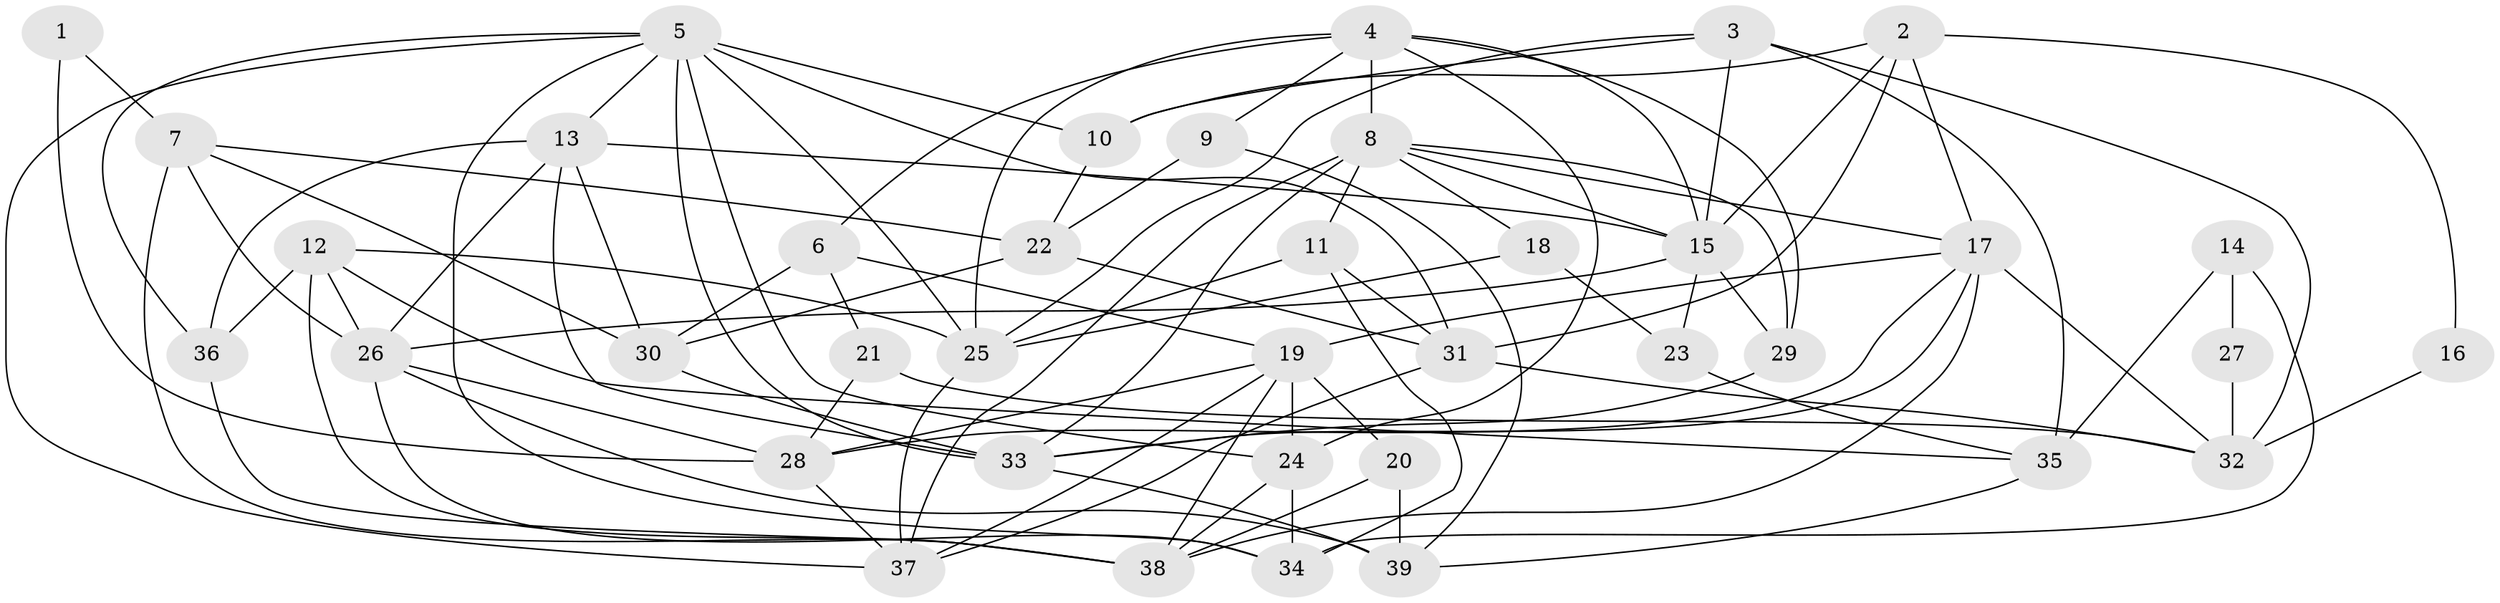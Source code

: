 // original degree distribution, {7: 0.06493506493506493, 5: 0.18181818181818182, 4: 0.2727272727272727, 2: 0.12987012987012986, 3: 0.2727272727272727, 6: 0.07792207792207792}
// Generated by graph-tools (version 1.1) at 2025/02/03/09/25 03:02:00]
// undirected, 39 vertices, 99 edges
graph export_dot {
graph [start="1"]
  node [color=gray90,style=filled];
  1;
  2;
  3;
  4;
  5;
  6;
  7;
  8;
  9;
  10;
  11;
  12;
  13;
  14;
  15;
  16;
  17;
  18;
  19;
  20;
  21;
  22;
  23;
  24;
  25;
  26;
  27;
  28;
  29;
  30;
  31;
  32;
  33;
  34;
  35;
  36;
  37;
  38;
  39;
  1 -- 7 [weight=1.0];
  1 -- 28 [weight=1.0];
  2 -- 10 [weight=1.0];
  2 -- 15 [weight=1.0];
  2 -- 16 [weight=1.0];
  2 -- 17 [weight=1.0];
  2 -- 31 [weight=1.0];
  3 -- 10 [weight=1.0];
  3 -- 15 [weight=1.0];
  3 -- 25 [weight=1.0];
  3 -- 32 [weight=1.0];
  3 -- 35 [weight=1.0];
  4 -- 6 [weight=1.0];
  4 -- 8 [weight=2.0];
  4 -- 9 [weight=1.0];
  4 -- 15 [weight=1.0];
  4 -- 24 [weight=1.0];
  4 -- 25 [weight=2.0];
  4 -- 29 [weight=1.0];
  5 -- 10 [weight=1.0];
  5 -- 13 [weight=1.0];
  5 -- 24 [weight=1.0];
  5 -- 25 [weight=1.0];
  5 -- 31 [weight=2.0];
  5 -- 33 [weight=1.0];
  5 -- 34 [weight=1.0];
  5 -- 36 [weight=2.0];
  5 -- 37 [weight=1.0];
  6 -- 19 [weight=1.0];
  6 -- 21 [weight=1.0];
  6 -- 30 [weight=1.0];
  7 -- 22 [weight=1.0];
  7 -- 26 [weight=1.0];
  7 -- 30 [weight=1.0];
  7 -- 38 [weight=1.0];
  8 -- 11 [weight=1.0];
  8 -- 15 [weight=1.0];
  8 -- 17 [weight=1.0];
  8 -- 18 [weight=1.0];
  8 -- 29 [weight=1.0];
  8 -- 33 [weight=2.0];
  8 -- 37 [weight=1.0];
  9 -- 22 [weight=1.0];
  9 -- 39 [weight=1.0];
  10 -- 22 [weight=1.0];
  11 -- 25 [weight=1.0];
  11 -- 31 [weight=1.0];
  11 -- 34 [weight=1.0];
  12 -- 25 [weight=1.0];
  12 -- 26 [weight=1.0];
  12 -- 35 [weight=1.0];
  12 -- 36 [weight=1.0];
  12 -- 38 [weight=1.0];
  13 -- 15 [weight=1.0];
  13 -- 26 [weight=1.0];
  13 -- 30 [weight=1.0];
  13 -- 33 [weight=1.0];
  13 -- 36 [weight=1.0];
  14 -- 27 [weight=2.0];
  14 -- 34 [weight=2.0];
  14 -- 35 [weight=1.0];
  15 -- 23 [weight=2.0];
  15 -- 26 [weight=1.0];
  15 -- 29 [weight=1.0];
  16 -- 32 [weight=2.0];
  17 -- 19 [weight=1.0];
  17 -- 28 [weight=1.0];
  17 -- 32 [weight=1.0];
  17 -- 33 [weight=1.0];
  17 -- 38 [weight=1.0];
  18 -- 23 [weight=1.0];
  18 -- 25 [weight=2.0];
  19 -- 20 [weight=1.0];
  19 -- 24 [weight=1.0];
  19 -- 28 [weight=1.0];
  19 -- 37 [weight=2.0];
  19 -- 38 [weight=1.0];
  20 -- 38 [weight=1.0];
  20 -- 39 [weight=1.0];
  21 -- 28 [weight=1.0];
  21 -- 32 [weight=1.0];
  22 -- 30 [weight=1.0];
  22 -- 31 [weight=1.0];
  23 -- 35 [weight=1.0];
  24 -- 34 [weight=1.0];
  24 -- 38 [weight=1.0];
  25 -- 37 [weight=2.0];
  26 -- 28 [weight=1.0];
  26 -- 34 [weight=1.0];
  26 -- 39 [weight=1.0];
  27 -- 32 [weight=1.0];
  28 -- 37 [weight=1.0];
  29 -- 33 [weight=1.0];
  30 -- 33 [weight=2.0];
  31 -- 32 [weight=1.0];
  31 -- 37 [weight=1.0];
  33 -- 39 [weight=1.0];
  35 -- 39 [weight=1.0];
  36 -- 38 [weight=1.0];
}
